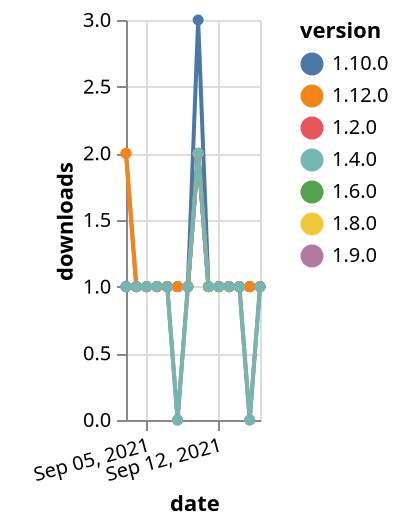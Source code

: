 {"$schema": "https://vega.github.io/schema/vega-lite/v5.json", "description": "A simple bar chart with embedded data.", "data": {"values": [{"date": "2021-09-03", "total": 166, "delta": 1, "version": "1.6.0"}, {"date": "2021-09-04", "total": 167, "delta": 1, "version": "1.6.0"}, {"date": "2021-09-05", "total": 168, "delta": 1, "version": "1.6.0"}, {"date": "2021-09-06", "total": 169, "delta": 1, "version": "1.6.0"}, {"date": "2021-09-07", "total": 170, "delta": 1, "version": "1.6.0"}, {"date": "2021-09-08", "total": 171, "delta": 1, "version": "1.6.0"}, {"date": "2021-09-09", "total": 172, "delta": 1, "version": "1.6.0"}, {"date": "2021-09-10", "total": 174, "delta": 2, "version": "1.6.0"}, {"date": "2021-09-11", "total": 175, "delta": 1, "version": "1.6.0"}, {"date": "2021-09-12", "total": 176, "delta": 1, "version": "1.6.0"}, {"date": "2021-09-13", "total": 177, "delta": 1, "version": "1.6.0"}, {"date": "2021-09-14", "total": 178, "delta": 1, "version": "1.6.0"}, {"date": "2021-09-15", "total": 179, "delta": 1, "version": "1.6.0"}, {"date": "2021-09-16", "total": 180, "delta": 1, "version": "1.6.0"}, {"date": "2021-09-03", "total": 145, "delta": 1, "version": "1.8.0"}, {"date": "2021-09-04", "total": 146, "delta": 1, "version": "1.8.0"}, {"date": "2021-09-05", "total": 147, "delta": 1, "version": "1.8.0"}, {"date": "2021-09-06", "total": 148, "delta": 1, "version": "1.8.0"}, {"date": "2021-09-07", "total": 149, "delta": 1, "version": "1.8.0"}, {"date": "2021-09-08", "total": 150, "delta": 1, "version": "1.8.0"}, {"date": "2021-09-09", "total": 151, "delta": 1, "version": "1.8.0"}, {"date": "2021-09-10", "total": 153, "delta": 2, "version": "1.8.0"}, {"date": "2021-09-11", "total": 154, "delta": 1, "version": "1.8.0"}, {"date": "2021-09-12", "total": 155, "delta": 1, "version": "1.8.0"}, {"date": "2021-09-13", "total": 156, "delta": 1, "version": "1.8.0"}, {"date": "2021-09-14", "total": 157, "delta": 1, "version": "1.8.0"}, {"date": "2021-09-15", "total": 158, "delta": 1, "version": "1.8.0"}, {"date": "2021-09-16", "total": 159, "delta": 1, "version": "1.8.0"}, {"date": "2021-09-03", "total": 134, "delta": 2, "version": "1.9.0"}, {"date": "2021-09-04", "total": 135, "delta": 1, "version": "1.9.0"}, {"date": "2021-09-05", "total": 136, "delta": 1, "version": "1.9.0"}, {"date": "2021-09-06", "total": 137, "delta": 1, "version": "1.9.0"}, {"date": "2021-09-07", "total": 138, "delta": 1, "version": "1.9.0"}, {"date": "2021-09-08", "total": 139, "delta": 1, "version": "1.9.0"}, {"date": "2021-09-09", "total": 140, "delta": 1, "version": "1.9.0"}, {"date": "2021-09-10", "total": 142, "delta": 2, "version": "1.9.0"}, {"date": "2021-09-11", "total": 143, "delta": 1, "version": "1.9.0"}, {"date": "2021-09-12", "total": 144, "delta": 1, "version": "1.9.0"}, {"date": "2021-09-13", "total": 145, "delta": 1, "version": "1.9.0"}, {"date": "2021-09-14", "total": 146, "delta": 1, "version": "1.9.0"}, {"date": "2021-09-15", "total": 147, "delta": 1, "version": "1.9.0"}, {"date": "2021-09-16", "total": 148, "delta": 1, "version": "1.9.0"}, {"date": "2021-09-03", "total": 167, "delta": 1, "version": "1.10.0"}, {"date": "2021-09-04", "total": 168, "delta": 1, "version": "1.10.0"}, {"date": "2021-09-05", "total": 169, "delta": 1, "version": "1.10.0"}, {"date": "2021-09-06", "total": 170, "delta": 1, "version": "1.10.0"}, {"date": "2021-09-07", "total": 171, "delta": 1, "version": "1.10.0"}, {"date": "2021-09-08", "total": 172, "delta": 1, "version": "1.10.0"}, {"date": "2021-09-09", "total": 173, "delta": 1, "version": "1.10.0"}, {"date": "2021-09-10", "total": 176, "delta": 3, "version": "1.10.0"}, {"date": "2021-09-11", "total": 177, "delta": 1, "version": "1.10.0"}, {"date": "2021-09-12", "total": 178, "delta": 1, "version": "1.10.0"}, {"date": "2021-09-13", "total": 179, "delta": 1, "version": "1.10.0"}, {"date": "2021-09-14", "total": 180, "delta": 1, "version": "1.10.0"}, {"date": "2021-09-15", "total": 181, "delta": 1, "version": "1.10.0"}, {"date": "2021-09-16", "total": 182, "delta": 1, "version": "1.10.0"}, {"date": "2021-09-03", "total": 212, "delta": 1, "version": "1.2.0"}, {"date": "2021-09-04", "total": 213, "delta": 1, "version": "1.2.0"}, {"date": "2021-09-05", "total": 214, "delta": 1, "version": "1.2.0"}, {"date": "2021-09-06", "total": 215, "delta": 1, "version": "1.2.0"}, {"date": "2021-09-07", "total": 216, "delta": 1, "version": "1.2.0"}, {"date": "2021-09-08", "total": 216, "delta": 0, "version": "1.2.0"}, {"date": "2021-09-09", "total": 217, "delta": 1, "version": "1.2.0"}, {"date": "2021-09-10", "total": 219, "delta": 2, "version": "1.2.0"}, {"date": "2021-09-11", "total": 220, "delta": 1, "version": "1.2.0"}, {"date": "2021-09-12", "total": 221, "delta": 1, "version": "1.2.0"}, {"date": "2021-09-13", "total": 222, "delta": 1, "version": "1.2.0"}, {"date": "2021-09-14", "total": 223, "delta": 1, "version": "1.2.0"}, {"date": "2021-09-15", "total": 223, "delta": 0, "version": "1.2.0"}, {"date": "2021-09-16", "total": 224, "delta": 1, "version": "1.2.0"}, {"date": "2021-09-03", "total": 115, "delta": 2, "version": "1.12.0"}, {"date": "2021-09-04", "total": 116, "delta": 1, "version": "1.12.0"}, {"date": "2021-09-05", "total": 117, "delta": 1, "version": "1.12.0"}, {"date": "2021-09-06", "total": 118, "delta": 1, "version": "1.12.0"}, {"date": "2021-09-07", "total": 119, "delta": 1, "version": "1.12.0"}, {"date": "2021-09-08", "total": 120, "delta": 1, "version": "1.12.0"}, {"date": "2021-09-09", "total": 121, "delta": 1, "version": "1.12.0"}, {"date": "2021-09-10", "total": 123, "delta": 2, "version": "1.12.0"}, {"date": "2021-09-11", "total": 124, "delta": 1, "version": "1.12.0"}, {"date": "2021-09-12", "total": 125, "delta": 1, "version": "1.12.0"}, {"date": "2021-09-13", "total": 126, "delta": 1, "version": "1.12.0"}, {"date": "2021-09-14", "total": 127, "delta": 1, "version": "1.12.0"}, {"date": "2021-09-15", "total": 128, "delta": 1, "version": "1.12.0"}, {"date": "2021-09-16", "total": 129, "delta": 1, "version": "1.12.0"}, {"date": "2021-09-03", "total": 277, "delta": 1, "version": "1.4.0"}, {"date": "2021-09-04", "total": 278, "delta": 1, "version": "1.4.0"}, {"date": "2021-09-05", "total": 279, "delta": 1, "version": "1.4.0"}, {"date": "2021-09-06", "total": 280, "delta": 1, "version": "1.4.0"}, {"date": "2021-09-07", "total": 281, "delta": 1, "version": "1.4.0"}, {"date": "2021-09-08", "total": 281, "delta": 0, "version": "1.4.0"}, {"date": "2021-09-09", "total": 282, "delta": 1, "version": "1.4.0"}, {"date": "2021-09-10", "total": 284, "delta": 2, "version": "1.4.0"}, {"date": "2021-09-11", "total": 285, "delta": 1, "version": "1.4.0"}, {"date": "2021-09-12", "total": 286, "delta": 1, "version": "1.4.0"}, {"date": "2021-09-13", "total": 287, "delta": 1, "version": "1.4.0"}, {"date": "2021-09-14", "total": 288, "delta": 1, "version": "1.4.0"}, {"date": "2021-09-15", "total": 288, "delta": 0, "version": "1.4.0"}, {"date": "2021-09-16", "total": 289, "delta": 1, "version": "1.4.0"}]}, "width": "container", "mark": {"type": "line", "point": {"filled": true}}, "encoding": {"x": {"field": "date", "type": "temporal", "timeUnit": "yearmonthdate", "title": "date", "axis": {"labelAngle": -15}}, "y": {"field": "delta", "type": "quantitative", "title": "downloads"}, "color": {"field": "version", "type": "nominal"}, "tooltip": {"field": "delta"}}}